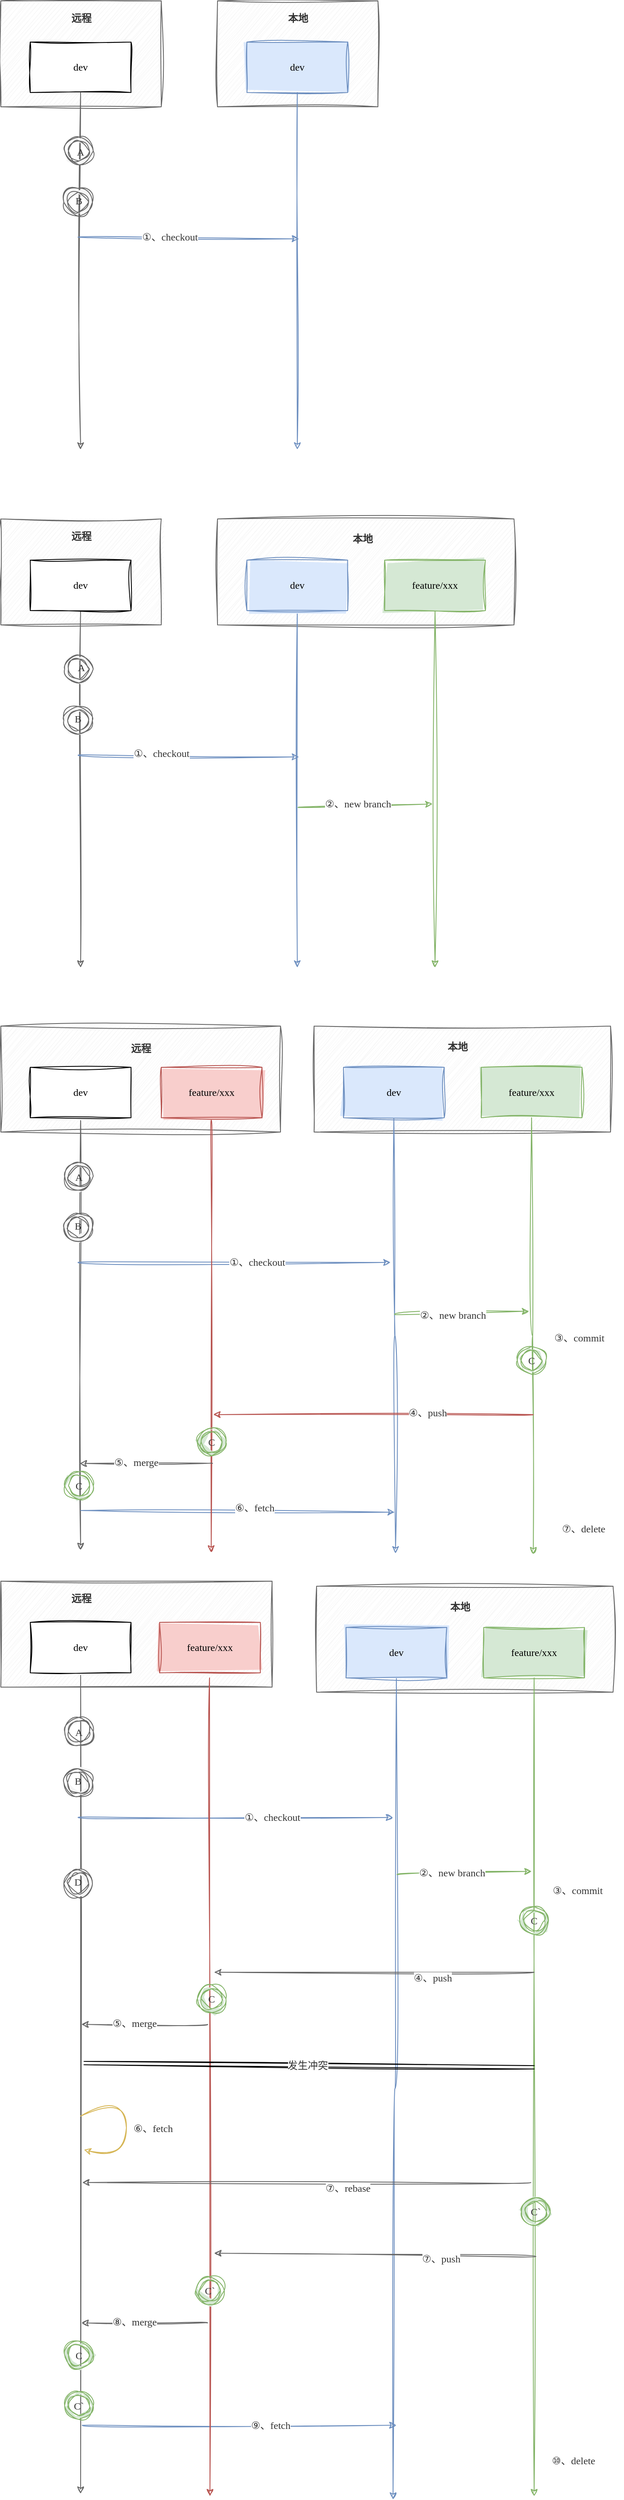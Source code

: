 <mxfile version="21.1.2" type="github">
  <diagram name="第 1 页" id="tsptPx9ejESeR7F-Kwjc">
    <mxGraphModel dx="1450" dy="1044" grid="0" gridSize="10" guides="1" tooltips="1" connect="1" arrows="1" fold="1" page="0" pageScale="1" pageWidth="827" pageHeight="1169" math="0" shadow="0">
      <root>
        <mxCell id="0" />
        <mxCell id="1" parent="0" />
        <mxCell id="gWYDlwU5R1YkIqhW_JvM-5" value="" style="rounded=0;whiteSpace=wrap;html=1;sketch=1;jiggle=2;curveFitting=1;strokeColor=#666666;fontFamily=Comic Sans MS;fontSize=12;fontColor=#333333;fillColor=#f5f5f5;" vertex="1" parent="1">
          <mxGeometry x="-260" y="-51" width="191" height="126" as="geometry" />
        </mxCell>
        <mxCell id="gWYDlwU5R1YkIqhW_JvM-4" style="edgeStyle=orthogonalEdgeStyle;orthogonalLoop=1;jettySize=auto;html=1;exitX=0.5;exitY=1;exitDx=0;exitDy=0;fontFamily=Comic Sans MS;fontSize=12;fontColor=#333333;sketch=1;curveFitting=1;jiggle=2;curved=1;fillColor=#f5f5f5;strokeColor=#666666;" edge="1" parent="1" source="gWYDlwU5R1YkIqhW_JvM-1">
          <mxGeometry relative="1" as="geometry">
            <mxPoint x="-165" y="482.5" as="targetPoint" />
          </mxGeometry>
        </mxCell>
        <mxCell id="gWYDlwU5R1YkIqhW_JvM-1" value="dev" style="rounded=0;whiteSpace=wrap;html=1;sketch=1;curveFitting=1;jiggle=2;fontFamily=Comic Sans MS;fillStyle=solid;" vertex="1" parent="1">
          <mxGeometry x="-225" y="-2" width="120" height="60" as="geometry" />
        </mxCell>
        <mxCell id="gWYDlwU5R1YkIqhW_JvM-7" value="&lt;b&gt;远程&lt;/b&gt;" style="text;html=1;strokeColor=none;fillColor=none;align=center;verticalAlign=middle;whiteSpace=wrap;rounded=0;fontSize=12;fontFamily=Comic Sans MS;fontColor=#333333;" vertex="1" parent="1">
          <mxGeometry x="-194" y="-45" width="60" height="30" as="geometry" />
        </mxCell>
        <mxCell id="gWYDlwU5R1YkIqhW_JvM-9" value="" style="verticalLabelPosition=bottom;verticalAlign=top;html=1;shape=mxgraph.basic.donut;dx=4.5;rounded=0;sketch=1;jiggle=2;curveFitting=1;strokeColor=#666666;fontFamily=Comic Sans MS;fontSize=12;fontColor=#333333;fillColor=#f5f5f5;fillStyle=solid;" vertex="1" parent="1">
          <mxGeometry x="-184" y="111" width="34" height="33" as="geometry" />
        </mxCell>
        <mxCell id="gWYDlwU5R1YkIqhW_JvM-12" value="" style="verticalLabelPosition=bottom;verticalAlign=top;html=1;shape=mxgraph.basic.donut;dx=4.5;rounded=0;sketch=1;jiggle=2;curveFitting=1;strokeColor=#666666;fontFamily=Comic Sans MS;fontSize=12;fontColor=#333333;fillColor=#f5f5f5;fillStyle=solid;" vertex="1" parent="1">
          <mxGeometry x="-185" y="172" width="34" height="33" as="geometry" />
        </mxCell>
        <mxCell id="gWYDlwU5R1YkIqhW_JvM-14" value="" style="rounded=0;whiteSpace=wrap;html=1;sketch=1;jiggle=2;curveFitting=1;strokeColor=#666666;fontFamily=Comic Sans MS;fontSize=12;fontColor=#333333;fillColor=#f5f5f5;" vertex="1" parent="1">
          <mxGeometry x="-2" y="-51" width="191" height="126" as="geometry" />
        </mxCell>
        <mxCell id="gWYDlwU5R1YkIqhW_JvM-15" style="edgeStyle=orthogonalEdgeStyle;orthogonalLoop=1;jettySize=auto;html=1;exitX=0.5;exitY=1;exitDx=0;exitDy=0;fontFamily=Comic Sans MS;fontSize=12;fontColor=#333333;sketch=1;curveFitting=1;jiggle=2;curved=1;fillColor=#dae8fc;strokeColor=#6c8ebf;" edge="1" parent="1" source="gWYDlwU5R1YkIqhW_JvM-16">
          <mxGeometry relative="1" as="geometry">
            <mxPoint x="93" y="482.5" as="targetPoint" />
          </mxGeometry>
        </mxCell>
        <mxCell id="gWYDlwU5R1YkIqhW_JvM-16" value="dev" style="rounded=0;whiteSpace=wrap;html=1;sketch=1;curveFitting=1;jiggle=2;fontFamily=Comic Sans MS;fillStyle=solid;fillColor=#dae8fc;strokeColor=#6c8ebf;" vertex="1" parent="1">
          <mxGeometry x="33" y="-2" width="120" height="60" as="geometry" />
        </mxCell>
        <mxCell id="gWYDlwU5R1YkIqhW_JvM-17" value="&lt;b&gt;本地&lt;/b&gt;" style="text;html=1;strokeColor=none;fillColor=none;align=center;verticalAlign=middle;whiteSpace=wrap;rounded=0;fontSize=12;fontFamily=Comic Sans MS;fontColor=#333333;" vertex="1" parent="1">
          <mxGeometry x="64" y="-45" width="60" height="30" as="geometry" />
        </mxCell>
        <mxCell id="gWYDlwU5R1YkIqhW_JvM-20" value="" style="endArrow=classic;html=1;rounded=1;labelBackgroundColor=default;sketch=1;jiggle=2;curveFitting=1;strokeColor=#6c8ebf;fontFamily=Comic Sans MS;fontSize=12;fontColor=#333333;shape=connector;curved=1;fillColor=#dae8fc;" edge="1" parent="1">
          <mxGeometry width="50" height="50" relative="1" as="geometry">
            <mxPoint x="-168" y="230" as="sourcePoint" />
            <mxPoint x="95" y="232" as="targetPoint" />
          </mxGeometry>
        </mxCell>
        <mxCell id="gWYDlwU5R1YkIqhW_JvM-95" value="①、checkout" style="edgeLabel;html=1;align=center;verticalAlign=middle;resizable=0;points=[];fontSize=12;fontFamily=Comic Sans MS;fontColor=#333333;" vertex="1" connectable="0" parent="gWYDlwU5R1YkIqhW_JvM-20">
          <mxGeometry x="-0.175" y="1" relative="1" as="geometry">
            <mxPoint as="offset" />
          </mxGeometry>
        </mxCell>
        <mxCell id="gWYDlwU5R1YkIqhW_JvM-21" value="" style="rounded=0;whiteSpace=wrap;html=1;sketch=1;jiggle=2;curveFitting=1;strokeColor=#666666;fontFamily=Comic Sans MS;fontSize=12;fontColor=#333333;fillColor=#f5f5f5;" vertex="1" parent="1">
          <mxGeometry x="-260" y="565" width="191" height="126" as="geometry" />
        </mxCell>
        <mxCell id="gWYDlwU5R1YkIqhW_JvM-22" style="edgeStyle=orthogonalEdgeStyle;orthogonalLoop=1;jettySize=auto;html=1;exitX=0.5;exitY=1;exitDx=0;exitDy=0;fontFamily=Comic Sans MS;fontSize=12;fontColor=#333333;sketch=1;curveFitting=1;jiggle=2;curved=1;fillColor=#f5f5f5;strokeColor=#666666;" edge="1" parent="1" source="gWYDlwU5R1YkIqhW_JvM-23">
          <mxGeometry relative="1" as="geometry">
            <mxPoint x="-165" y="1098.5" as="targetPoint" />
          </mxGeometry>
        </mxCell>
        <mxCell id="gWYDlwU5R1YkIqhW_JvM-23" value="dev" style="rounded=0;whiteSpace=wrap;html=1;sketch=1;curveFitting=1;jiggle=2;fontFamily=Comic Sans MS;fillStyle=solid;" vertex="1" parent="1">
          <mxGeometry x="-225" y="614" width="120" height="60" as="geometry" />
        </mxCell>
        <mxCell id="gWYDlwU5R1YkIqhW_JvM-24" value="&lt;b&gt;远程&lt;/b&gt;" style="text;html=1;strokeColor=none;fillColor=none;align=center;verticalAlign=middle;whiteSpace=wrap;rounded=0;fontSize=12;fontFamily=Comic Sans MS;fontColor=#333333;" vertex="1" parent="1">
          <mxGeometry x="-194" y="571" width="60" height="30" as="geometry" />
        </mxCell>
        <mxCell id="gWYDlwU5R1YkIqhW_JvM-25" value="" style="verticalLabelPosition=bottom;verticalAlign=top;html=1;shape=mxgraph.basic.donut;dx=4.5;rounded=0;sketch=1;jiggle=2;curveFitting=1;strokeColor=#666666;fontFamily=Comic Sans MS;fontSize=12;fontColor=#333333;fillColor=#f5f5f5;fillStyle=solid;" vertex="1" parent="1">
          <mxGeometry x="-184" y="727" width="34" height="33" as="geometry" />
        </mxCell>
        <mxCell id="gWYDlwU5R1YkIqhW_JvM-26" value="" style="verticalLabelPosition=bottom;verticalAlign=top;html=1;shape=mxgraph.basic.donut;dx=4.5;rounded=0;sketch=1;jiggle=2;curveFitting=1;strokeColor=#666666;fontFamily=Comic Sans MS;fontSize=12;fontColor=#333333;fillColor=#f5f5f5;fillStyle=solid;" vertex="1" parent="1">
          <mxGeometry x="-185" y="788" width="34" height="33" as="geometry" />
        </mxCell>
        <mxCell id="gWYDlwU5R1YkIqhW_JvM-27" value="" style="rounded=0;whiteSpace=wrap;html=1;sketch=1;jiggle=2;curveFitting=1;strokeColor=#666666;fontFamily=Comic Sans MS;fontSize=12;fontColor=#333333;fillColor=#f5f5f5;" vertex="1" parent="1">
          <mxGeometry x="-2" y="565" width="353" height="126" as="geometry" />
        </mxCell>
        <mxCell id="gWYDlwU5R1YkIqhW_JvM-28" style="edgeStyle=orthogonalEdgeStyle;orthogonalLoop=1;jettySize=auto;html=1;exitX=0.5;exitY=1;exitDx=0;exitDy=0;fontFamily=Comic Sans MS;fontSize=12;fontColor=#333333;sketch=1;curveFitting=1;jiggle=2;curved=1;fillColor=#dae8fc;strokeColor=#6c8ebf;" edge="1" parent="1" source="gWYDlwU5R1YkIqhW_JvM-29">
          <mxGeometry relative="1" as="geometry">
            <mxPoint x="93" y="1098.5" as="targetPoint" />
          </mxGeometry>
        </mxCell>
        <mxCell id="gWYDlwU5R1YkIqhW_JvM-29" value="dev" style="rounded=0;whiteSpace=wrap;html=1;sketch=1;curveFitting=1;jiggle=2;fontFamily=Comic Sans MS;fillStyle=solid;fillColor=#dae8fc;strokeColor=#6c8ebf;" vertex="1" parent="1">
          <mxGeometry x="33" y="614" width="120" height="60" as="geometry" />
        </mxCell>
        <mxCell id="gWYDlwU5R1YkIqhW_JvM-30" value="&lt;b&gt;本地&lt;/b&gt;" style="text;html=1;strokeColor=none;fillColor=none;align=center;verticalAlign=middle;whiteSpace=wrap;rounded=0;fontSize=12;fontFamily=Comic Sans MS;fontColor=#333333;" vertex="1" parent="1">
          <mxGeometry x="141" y="574" width="60" height="30" as="geometry" />
        </mxCell>
        <mxCell id="gWYDlwU5R1YkIqhW_JvM-31" value="" style="endArrow=classic;html=1;rounded=1;labelBackgroundColor=default;sketch=1;jiggle=2;curveFitting=1;strokeColor=#6c8ebf;fontFamily=Comic Sans MS;fontSize=12;fontColor=#333333;shape=connector;curved=1;fillColor=#dae8fc;" edge="1" parent="1">
          <mxGeometry width="50" height="50" relative="1" as="geometry">
            <mxPoint x="-168" y="846" as="sourcePoint" />
            <mxPoint x="95" y="848" as="targetPoint" />
          </mxGeometry>
        </mxCell>
        <mxCell id="gWYDlwU5R1YkIqhW_JvM-96" value="①、checkout" style="edgeLabel;html=1;align=center;verticalAlign=middle;resizable=0;points=[];fontSize=12;fontFamily=Comic Sans MS;fontColor=#333333;" vertex="1" connectable="0" parent="gWYDlwU5R1YkIqhW_JvM-31">
          <mxGeometry x="-0.251" y="3" relative="1" as="geometry">
            <mxPoint as="offset" />
          </mxGeometry>
        </mxCell>
        <mxCell id="gWYDlwU5R1YkIqhW_JvM-33" style="edgeStyle=orthogonalEdgeStyle;orthogonalLoop=1;jettySize=auto;html=1;exitX=0.5;exitY=1;exitDx=0;exitDy=0;fontFamily=Comic Sans MS;fontSize=12;fontColor=#333333;sketch=1;curveFitting=1;jiggle=2;curved=1;fillColor=#d5e8d4;strokeColor=#82b366;" edge="1" parent="1" source="gWYDlwU5R1YkIqhW_JvM-34">
          <mxGeometry relative="1" as="geometry">
            <mxPoint x="257" y="1098.5" as="targetPoint" />
          </mxGeometry>
        </mxCell>
        <mxCell id="gWYDlwU5R1YkIqhW_JvM-34" value="feature/xxx" style="rounded=0;whiteSpace=wrap;html=1;sketch=1;curveFitting=1;jiggle=2;fontFamily=Comic Sans MS;fillStyle=solid;fillColor=#d5e8d4;strokeColor=#82b366;" vertex="1" parent="1">
          <mxGeometry x="197" y="614" width="120" height="60" as="geometry" />
        </mxCell>
        <mxCell id="gWYDlwU5R1YkIqhW_JvM-35" value="" style="endArrow=classic;html=1;rounded=1;labelBackgroundColor=default;sketch=1;jiggle=2;curveFitting=1;strokeColor=#82b366;fontFamily=Comic Sans MS;fontSize=12;fontColor=#333333;shape=connector;curved=1;fillColor=#d5e8d4;" edge="1" parent="1">
          <mxGeometry width="50" height="50" relative="1" as="geometry">
            <mxPoint x="94" y="908" as="sourcePoint" />
            <mxPoint x="254" y="904" as="targetPoint" />
          </mxGeometry>
        </mxCell>
        <mxCell id="gWYDlwU5R1YkIqhW_JvM-97" value="②、new branch" style="edgeLabel;html=1;align=center;verticalAlign=middle;resizable=0;points=[];fontSize=12;fontFamily=Comic Sans MS;fontColor=#333333;" vertex="1" connectable="0" parent="gWYDlwU5R1YkIqhW_JvM-35">
          <mxGeometry x="-0.118" y="2" relative="1" as="geometry">
            <mxPoint as="offset" />
          </mxGeometry>
        </mxCell>
        <mxCell id="gWYDlwU5R1YkIqhW_JvM-36" value="" style="rounded=0;whiteSpace=wrap;html=1;sketch=1;jiggle=2;curveFitting=1;strokeColor=#666666;fontFamily=Comic Sans MS;fontSize=12;fontColor=#333333;fillColor=#f5f5f5;" vertex="1" parent="1">
          <mxGeometry x="-260" y="1168" width="333" height="126" as="geometry" />
        </mxCell>
        <mxCell id="gWYDlwU5R1YkIqhW_JvM-37" style="edgeStyle=orthogonalEdgeStyle;orthogonalLoop=1;jettySize=auto;html=1;exitX=0.5;exitY=1;exitDx=0;exitDy=0;fontFamily=Comic Sans MS;fontSize=12;fontColor=#333333;sketch=1;curveFitting=1;jiggle=2;curved=1;fillColor=#f5f5f5;strokeColor=#666666;" edge="1" parent="1" source="gWYDlwU5R1YkIqhW_JvM-38">
          <mxGeometry relative="1" as="geometry">
            <mxPoint x="-165" y="1791" as="targetPoint" />
          </mxGeometry>
        </mxCell>
        <mxCell id="gWYDlwU5R1YkIqhW_JvM-38" value="dev" style="rounded=0;whiteSpace=wrap;html=1;sketch=1;curveFitting=1;jiggle=2;fontFamily=Comic Sans MS;fillStyle=solid;" vertex="1" parent="1">
          <mxGeometry x="-225" y="1217" width="120" height="60" as="geometry" />
        </mxCell>
        <mxCell id="gWYDlwU5R1YkIqhW_JvM-39" value="&lt;b&gt;远程&lt;/b&gt;" style="text;html=1;strokeColor=none;fillColor=none;align=center;verticalAlign=middle;whiteSpace=wrap;rounded=0;fontSize=12;fontFamily=Comic Sans MS;fontColor=#333333;" vertex="1" parent="1">
          <mxGeometry x="-123.5" y="1180" width="60" height="30" as="geometry" />
        </mxCell>
        <mxCell id="gWYDlwU5R1YkIqhW_JvM-40" value="" style="verticalLabelPosition=bottom;verticalAlign=top;html=1;shape=mxgraph.basic.donut;dx=4.5;rounded=0;sketch=1;jiggle=2;curveFitting=1;strokeColor=#666666;fontFamily=Comic Sans MS;fontSize=12;fontColor=#333333;fillColor=#f5f5f5;fillStyle=solid;" vertex="1" parent="1">
          <mxGeometry x="-184" y="1330" width="34" height="33" as="geometry" />
        </mxCell>
        <mxCell id="gWYDlwU5R1YkIqhW_JvM-41" value="" style="verticalLabelPosition=bottom;verticalAlign=top;html=1;shape=mxgraph.basic.donut;dx=4.5;rounded=0;sketch=1;jiggle=2;curveFitting=1;strokeColor=#666666;fontFamily=Comic Sans MS;fontSize=12;fontColor=#333333;fillColor=#f5f5f5;fillStyle=solid;" vertex="1" parent="1">
          <mxGeometry x="-185" y="1391" width="34" height="33" as="geometry" />
        </mxCell>
        <mxCell id="gWYDlwU5R1YkIqhW_JvM-42" value="" style="rounded=0;whiteSpace=wrap;html=1;sketch=1;jiggle=2;curveFitting=1;strokeColor=#666666;fontFamily=Comic Sans MS;fontSize=12;fontColor=#333333;fillColor=#f5f5f5;" vertex="1" parent="1">
          <mxGeometry x="112.97" y="1168" width="353" height="126" as="geometry" />
        </mxCell>
        <mxCell id="gWYDlwU5R1YkIqhW_JvM-43" style="edgeStyle=orthogonalEdgeStyle;orthogonalLoop=1;jettySize=auto;html=1;exitX=0.5;exitY=1;exitDx=0;exitDy=0;fontFamily=Comic Sans MS;fontSize=12;fontColor=#333333;sketch=1;curveFitting=1;jiggle=2;curved=1;fillColor=#dae8fc;strokeColor=#6c8ebf;" edge="1" parent="1" source="gWYDlwU5R1YkIqhW_JvM-44">
          <mxGeometry relative="1" as="geometry">
            <mxPoint x="209.97" y="1795" as="targetPoint" />
          </mxGeometry>
        </mxCell>
        <mxCell id="gWYDlwU5R1YkIqhW_JvM-44" value="dev" style="rounded=0;whiteSpace=wrap;html=1;sketch=1;curveFitting=1;jiggle=2;fontFamily=Comic Sans MS;fillStyle=solid;fillColor=#dae8fc;strokeColor=#6c8ebf;" vertex="1" parent="1">
          <mxGeometry x="147.97" y="1217" width="120" height="60" as="geometry" />
        </mxCell>
        <mxCell id="gWYDlwU5R1YkIqhW_JvM-45" value="&lt;b&gt;本地&lt;/b&gt;" style="text;html=1;strokeColor=none;fillColor=none;align=center;verticalAlign=middle;whiteSpace=wrap;rounded=0;fontSize=12;fontFamily=Comic Sans MS;fontColor=#333333;" vertex="1" parent="1">
          <mxGeometry x="253.97" y="1178" width="60" height="30" as="geometry" />
        </mxCell>
        <mxCell id="gWYDlwU5R1YkIqhW_JvM-46" value="" style="endArrow=classic;html=1;rounded=1;labelBackgroundColor=default;sketch=1;jiggle=2;curveFitting=1;strokeColor=#6c8ebf;fontFamily=Comic Sans MS;fontSize=12;fontColor=#333333;shape=connector;curved=1;fillColor=#dae8fc;" edge="1" parent="1">
          <mxGeometry width="50" height="50" relative="1" as="geometry">
            <mxPoint x="-168" y="1449" as="sourcePoint" />
            <mxPoint x="204" y="1449" as="targetPoint" />
          </mxGeometry>
        </mxCell>
        <mxCell id="gWYDlwU5R1YkIqhW_JvM-98" value="①、checkout" style="edgeLabel;html=1;align=center;verticalAlign=middle;resizable=0;points=[];fontSize=12;fontFamily=Comic Sans MS;fontColor=#333333;" vertex="1" connectable="0" parent="gWYDlwU5R1YkIqhW_JvM-46">
          <mxGeometry x="-0.106" relative="1" as="geometry">
            <mxPoint x="46" as="offset" />
          </mxGeometry>
        </mxCell>
        <mxCell id="gWYDlwU5R1YkIqhW_JvM-47" style="edgeStyle=orthogonalEdgeStyle;orthogonalLoop=1;jettySize=auto;html=1;exitX=0.5;exitY=1;exitDx=0;exitDy=0;fontFamily=Comic Sans MS;fontSize=12;fontColor=#333333;sketch=1;curveFitting=1;jiggle=2;curved=1;fillColor=#d5e8d4;strokeColor=#82b366;" edge="1" parent="1" source="gWYDlwU5R1YkIqhW_JvM-48">
          <mxGeometry relative="1" as="geometry">
            <mxPoint x="373.97" y="1796" as="targetPoint" />
          </mxGeometry>
        </mxCell>
        <mxCell id="gWYDlwU5R1YkIqhW_JvM-48" value="feature/xxx" style="rounded=0;whiteSpace=wrap;html=1;sketch=1;curveFitting=1;jiggle=2;fontFamily=Comic Sans MS;fillStyle=solid;fillColor=#d5e8d4;strokeColor=#82b366;" vertex="1" parent="1">
          <mxGeometry x="311.97" y="1217" width="120" height="60" as="geometry" />
        </mxCell>
        <mxCell id="gWYDlwU5R1YkIqhW_JvM-49" value="" style="endArrow=classic;html=1;rounded=1;labelBackgroundColor=default;sketch=1;jiggle=2;curveFitting=1;strokeColor=#82b366;fontFamily=Comic Sans MS;fontSize=12;fontColor=#333333;shape=connector;curved=1;fillColor=#d5e8d4;" edge="1" parent="1">
          <mxGeometry width="50" height="50" relative="1" as="geometry">
            <mxPoint x="208.97" y="1511" as="sourcePoint" />
            <mxPoint x="368.97" y="1507" as="targetPoint" />
          </mxGeometry>
        </mxCell>
        <mxCell id="gWYDlwU5R1YkIqhW_JvM-99" value="②、new branch" style="edgeLabel;html=1;align=center;verticalAlign=middle;resizable=0;points=[];fontSize=12;fontFamily=Comic Sans MS;fontColor=#333333;" vertex="1" connectable="0" parent="gWYDlwU5R1YkIqhW_JvM-49">
          <mxGeometry x="-0.144" y="-2" relative="1" as="geometry">
            <mxPoint as="offset" />
          </mxGeometry>
        </mxCell>
        <mxCell id="gWYDlwU5R1YkIqhW_JvM-50" value="" style="verticalLabelPosition=bottom;verticalAlign=top;html=1;shape=mxgraph.basic.donut;dx=4.5;rounded=0;sketch=1;jiggle=2;curveFitting=1;strokeColor=#82b366;fontFamily=Comic Sans MS;fontSize=12;fillColor=#d5e8d4;fillStyle=solid;" vertex="1" parent="1">
          <mxGeometry x="354.97" y="1549" width="34" height="33" as="geometry" />
        </mxCell>
        <mxCell id="gWYDlwU5R1YkIqhW_JvM-51" value="" style="endArrow=classic;html=1;rounded=1;labelBackgroundColor=default;sketch=1;jiggle=2;curveFitting=1;strokeColor=#b85450;fontFamily=Comic Sans MS;fontSize=12;fontColor=#333333;shape=connector;curved=1;fillColor=#f8cecc;" edge="1" parent="1">
          <mxGeometry width="50" height="50" relative="1" as="geometry">
            <mxPoint x="374" y="1630" as="sourcePoint" />
            <mxPoint x="-7" y="1630" as="targetPoint" />
          </mxGeometry>
        </mxCell>
        <mxCell id="gWYDlwU5R1YkIqhW_JvM-100" value="④、push" style="edgeLabel;html=1;align=center;verticalAlign=middle;resizable=0;points=[];fontSize=12;fontFamily=Comic Sans MS;fontColor=#333333;" vertex="1" connectable="0" parent="gWYDlwU5R1YkIqhW_JvM-51">
          <mxGeometry x="0.268" y="-2" relative="1" as="geometry">
            <mxPoint x="115" as="offset" />
          </mxGeometry>
        </mxCell>
        <mxCell id="gWYDlwU5R1YkIqhW_JvM-56" value="A" style="text;html=1;strokeColor=none;fillColor=none;align=center;verticalAlign=middle;whiteSpace=wrap;rounded=0;fontSize=12;fontFamily=Comic Sans MS;fontColor=#333333;" vertex="1" parent="1">
          <mxGeometry x="-195" y="114" width="60" height="30" as="geometry" />
        </mxCell>
        <mxCell id="gWYDlwU5R1YkIqhW_JvM-57" value="B" style="text;html=1;strokeColor=none;fillColor=none;align=center;verticalAlign=middle;whiteSpace=wrap;rounded=0;fontSize=12;fontFamily=Comic Sans MS;fontColor=#333333;" vertex="1" parent="1">
          <mxGeometry x="-197" y="172" width="60" height="30" as="geometry" />
        </mxCell>
        <mxCell id="gWYDlwU5R1YkIqhW_JvM-58" value="A" style="text;html=1;strokeColor=none;fillColor=none;align=center;verticalAlign=middle;whiteSpace=wrap;rounded=0;fontSize=12;fontFamily=Comic Sans MS;fontColor=#333333;" vertex="1" parent="1">
          <mxGeometry x="-194" y="727" width="60" height="30" as="geometry" />
        </mxCell>
        <mxCell id="gWYDlwU5R1YkIqhW_JvM-59" value="B" style="text;html=1;strokeColor=none;fillColor=none;align=center;verticalAlign=middle;whiteSpace=wrap;rounded=0;fontSize=12;fontFamily=Comic Sans MS;fontColor=#333333;" vertex="1" parent="1">
          <mxGeometry x="-198" y="788" width="60" height="30" as="geometry" />
        </mxCell>
        <mxCell id="gWYDlwU5R1YkIqhW_JvM-60" value="A" style="text;html=1;strokeColor=none;fillColor=none;align=center;verticalAlign=middle;whiteSpace=wrap;rounded=0;fontSize=12;fontFamily=Comic Sans MS;fontColor=#333333;" vertex="1" parent="1">
          <mxGeometry x="-197" y="1333" width="60" height="30" as="geometry" />
        </mxCell>
        <mxCell id="gWYDlwU5R1YkIqhW_JvM-61" value="B" style="text;html=1;strokeColor=none;fillColor=none;align=center;verticalAlign=middle;whiteSpace=wrap;rounded=0;fontSize=12;fontFamily=Comic Sans MS;fontColor=#333333;" vertex="1" parent="1">
          <mxGeometry x="-198" y="1391" width="60" height="30" as="geometry" />
        </mxCell>
        <mxCell id="gWYDlwU5R1YkIqhW_JvM-62" value="C" style="text;html=1;strokeColor=none;fillColor=none;align=center;verticalAlign=middle;whiteSpace=wrap;rounded=0;fontSize=12;fontFamily=Comic Sans MS;fontColor=#333333;" vertex="1" parent="1">
          <mxGeometry x="341.97" y="1551" width="60" height="30" as="geometry" />
        </mxCell>
        <mxCell id="gWYDlwU5R1YkIqhW_JvM-63" value="" style="verticalLabelPosition=bottom;verticalAlign=top;html=1;shape=mxgraph.basic.donut;dx=4.5;rounded=0;sketch=1;jiggle=2;curveFitting=1;strokeColor=#82b366;fontFamily=Comic Sans MS;fontSize=12;fillColor=#d5e8d4;fillStyle=solid;" vertex="1" parent="1">
          <mxGeometry x="-184" y="1698" width="34" height="33" as="geometry" />
        </mxCell>
        <mxCell id="gWYDlwU5R1YkIqhW_JvM-64" value="C" style="text;html=1;strokeColor=none;fillColor=none;align=center;verticalAlign=middle;whiteSpace=wrap;rounded=0;fontSize=12;fontFamily=Comic Sans MS;fontColor=#333333;" vertex="1" parent="1">
          <mxGeometry x="-197" y="1700" width="60" height="30" as="geometry" />
        </mxCell>
        <mxCell id="gWYDlwU5R1YkIqhW_JvM-65" value="" style="endArrow=classic;html=1;rounded=1;labelBackgroundColor=default;sketch=1;jiggle=2;curveFitting=1;strokeColor=#6c8ebf;fontFamily=Comic Sans MS;fontSize=12;fontColor=#333333;shape=connector;curved=1;fillColor=#dae8fc;" edge="1" parent="1">
          <mxGeometry width="50" height="50" relative="1" as="geometry">
            <mxPoint x="-165" y="1744" as="sourcePoint" />
            <mxPoint x="209" y="1746" as="targetPoint" />
          </mxGeometry>
        </mxCell>
        <mxCell id="gWYDlwU5R1YkIqhW_JvM-101" value="⑥、fetch" style="edgeLabel;html=1;align=center;verticalAlign=middle;resizable=0;points=[];fontSize=12;fontFamily=Comic Sans MS;fontColor=#333333;" vertex="1" connectable="0" parent="gWYDlwU5R1YkIqhW_JvM-65">
          <mxGeometry x="-0.213" y="1" relative="1" as="geometry">
            <mxPoint x="60" y="-3" as="offset" />
          </mxGeometry>
        </mxCell>
        <mxCell id="gWYDlwU5R1YkIqhW_JvM-66" value="" style="rounded=0;whiteSpace=wrap;html=1;sketch=1;jiggle=2;curveFitting=1;strokeColor=#666666;fontFamily=Comic Sans MS;fontSize=12;fontColor=#333333;fillColor=#f5f5f5;" vertex="1" parent="1">
          <mxGeometry x="-260" y="1828" width="323" height="126" as="geometry" />
        </mxCell>
        <mxCell id="gWYDlwU5R1YkIqhW_JvM-67" style="edgeStyle=orthogonalEdgeStyle;orthogonalLoop=1;jettySize=auto;html=1;exitX=0.5;exitY=1;exitDx=0;exitDy=0;fontFamily=Comic Sans MS;fontSize=12;fontColor=#333333;sketch=1;curveFitting=1;jiggle=2;curved=1;fillColor=#f5f5f5;strokeColor=#666666;" edge="1" parent="1" source="gWYDlwU5R1YkIqhW_JvM-68">
          <mxGeometry relative="1" as="geometry">
            <mxPoint x="-165" y="2913" as="targetPoint" />
          </mxGeometry>
        </mxCell>
        <mxCell id="gWYDlwU5R1YkIqhW_JvM-68" value="dev" style="rounded=0;whiteSpace=wrap;html=1;sketch=1;curveFitting=1;jiggle=2;fontFamily=Comic Sans MS;fillStyle=solid;" vertex="1" parent="1">
          <mxGeometry x="-225" y="1877" width="120" height="60" as="geometry" />
        </mxCell>
        <mxCell id="gWYDlwU5R1YkIqhW_JvM-69" value="&lt;b&gt;远程&lt;/b&gt;" style="text;html=1;strokeColor=none;fillColor=none;align=center;verticalAlign=middle;whiteSpace=wrap;rounded=0;fontSize=12;fontFamily=Comic Sans MS;fontColor=#333333;" vertex="1" parent="1">
          <mxGeometry x="-194" y="1834" width="60" height="30" as="geometry" />
        </mxCell>
        <mxCell id="gWYDlwU5R1YkIqhW_JvM-70" value="" style="verticalLabelPosition=bottom;verticalAlign=top;html=1;shape=mxgraph.basic.donut;dx=4.5;rounded=0;sketch=1;jiggle=2;curveFitting=1;strokeColor=#666666;fontFamily=Comic Sans MS;fontSize=12;fontColor=#333333;fillColor=#f5f5f5;fillStyle=solid;" vertex="1" parent="1">
          <mxGeometry x="-184" y="1990" width="34" height="33" as="geometry" />
        </mxCell>
        <mxCell id="gWYDlwU5R1YkIqhW_JvM-71" value="" style="verticalLabelPosition=bottom;verticalAlign=top;html=1;shape=mxgraph.basic.donut;dx=4.5;rounded=0;sketch=1;jiggle=2;curveFitting=1;strokeColor=#666666;fontFamily=Comic Sans MS;fontSize=12;fontColor=#333333;fillColor=#f5f5f5;fillStyle=solid;" vertex="1" parent="1">
          <mxGeometry x="-185" y="2051" width="34" height="33" as="geometry" />
        </mxCell>
        <mxCell id="gWYDlwU5R1YkIqhW_JvM-72" value="" style="rounded=0;whiteSpace=wrap;html=1;sketch=1;jiggle=2;curveFitting=1;strokeColor=#666666;fontFamily=Comic Sans MS;fontSize=12;fontColor=#333333;fillColor=#f5f5f5;" vertex="1" parent="1">
          <mxGeometry x="115.97" y="1834" width="353" height="126" as="geometry" />
        </mxCell>
        <mxCell id="gWYDlwU5R1YkIqhW_JvM-73" style="edgeStyle=orthogonalEdgeStyle;orthogonalLoop=1;jettySize=auto;html=1;exitX=0.5;exitY=1;exitDx=0;exitDy=0;fontFamily=Comic Sans MS;fontSize=12;fontColor=#333333;sketch=1;curveFitting=1;jiggle=2;curved=1;fillColor=#dae8fc;strokeColor=#6c8ebf;" edge="1" parent="1" source="gWYDlwU5R1YkIqhW_JvM-74">
          <mxGeometry relative="1" as="geometry">
            <mxPoint x="207" y="2920" as="targetPoint" />
          </mxGeometry>
        </mxCell>
        <mxCell id="gWYDlwU5R1YkIqhW_JvM-74" value="dev" style="rounded=0;whiteSpace=wrap;html=1;sketch=1;curveFitting=1;jiggle=2;fontFamily=Comic Sans MS;fillStyle=solid;fillColor=#dae8fc;strokeColor=#6c8ebf;" vertex="1" parent="1">
          <mxGeometry x="150.97" y="1883" width="120" height="60" as="geometry" />
        </mxCell>
        <mxCell id="gWYDlwU5R1YkIqhW_JvM-75" value="&lt;b&gt;本地&lt;/b&gt;" style="text;html=1;strokeColor=none;fillColor=none;align=center;verticalAlign=middle;whiteSpace=wrap;rounded=0;fontSize=12;fontFamily=Comic Sans MS;fontColor=#333333;" vertex="1" parent="1">
          <mxGeometry x="256.97" y="1844" width="60" height="30" as="geometry" />
        </mxCell>
        <mxCell id="gWYDlwU5R1YkIqhW_JvM-76" value="" style="endArrow=classic;html=1;rounded=1;labelBackgroundColor=default;sketch=1;jiggle=2;curveFitting=1;strokeColor=#6c8ebf;fontFamily=Comic Sans MS;fontSize=12;fontColor=#333333;shape=connector;curved=1;fillColor=#dae8fc;" edge="1" parent="1">
          <mxGeometry width="50" height="50" relative="1" as="geometry">
            <mxPoint x="-168" y="2109" as="sourcePoint" />
            <mxPoint x="207" y="2109" as="targetPoint" />
          </mxGeometry>
        </mxCell>
        <mxCell id="gWYDlwU5R1YkIqhW_JvM-102" value="①、checkout" style="edgeLabel;html=1;align=center;verticalAlign=middle;resizable=0;points=[];fontSize=12;fontFamily=Comic Sans MS;fontColor=#333333;" vertex="1" connectable="0" parent="gWYDlwU5R1YkIqhW_JvM-76">
          <mxGeometry x="-0.084" y="1" relative="1" as="geometry">
            <mxPoint x="59" y="1" as="offset" />
          </mxGeometry>
        </mxCell>
        <mxCell id="gWYDlwU5R1YkIqhW_JvM-77" style="edgeStyle=orthogonalEdgeStyle;orthogonalLoop=1;jettySize=auto;html=1;exitX=0.5;exitY=1;exitDx=0;exitDy=0;fontFamily=Comic Sans MS;fontSize=12;fontColor=#333333;sketch=1;curveFitting=1;jiggle=2;curved=1;fillColor=#d5e8d4;strokeColor=#82b366;" edge="1" parent="1" source="gWYDlwU5R1YkIqhW_JvM-78">
          <mxGeometry relative="1" as="geometry">
            <mxPoint x="375" y="2916" as="targetPoint" />
          </mxGeometry>
        </mxCell>
        <mxCell id="gWYDlwU5R1YkIqhW_JvM-78" value="feature/xxx" style="rounded=0;whiteSpace=wrap;html=1;sketch=1;curveFitting=1;jiggle=2;fontFamily=Comic Sans MS;fillStyle=solid;fillColor=#d5e8d4;strokeColor=#82b366;" vertex="1" parent="1">
          <mxGeometry x="314.97" y="1883" width="120" height="60" as="geometry" />
        </mxCell>
        <mxCell id="gWYDlwU5R1YkIqhW_JvM-79" value="" style="endArrow=classic;html=1;rounded=1;labelBackgroundColor=default;sketch=1;jiggle=2;curveFitting=1;strokeColor=#82b366;fontFamily=Comic Sans MS;fontSize=12;fontColor=#333333;shape=connector;curved=1;fillColor=#d5e8d4;" edge="1" parent="1">
          <mxGeometry width="50" height="50" relative="1" as="geometry">
            <mxPoint x="211.97" y="2177" as="sourcePoint" />
            <mxPoint x="371.97" y="2173" as="targetPoint" />
          </mxGeometry>
        </mxCell>
        <mxCell id="gWYDlwU5R1YkIqhW_JvM-103" value="②、new branch" style="edgeLabel;html=1;align=center;verticalAlign=middle;resizable=0;points=[];fontSize=12;fontFamily=Comic Sans MS;fontColor=#333333;" vertex="1" connectable="0" parent="gWYDlwU5R1YkIqhW_JvM-79">
          <mxGeometry x="-0.193" y="1" relative="1" as="geometry">
            <mxPoint as="offset" />
          </mxGeometry>
        </mxCell>
        <mxCell id="gWYDlwU5R1YkIqhW_JvM-80" value="" style="verticalLabelPosition=bottom;verticalAlign=top;html=1;shape=mxgraph.basic.donut;dx=4.5;rounded=0;sketch=1;jiggle=2;curveFitting=1;strokeColor=#82b366;fontFamily=Comic Sans MS;fontSize=12;fillColor=#d5e8d4;fillStyle=solid;" vertex="1" parent="1">
          <mxGeometry x="357.97" y="2215" width="34" height="33" as="geometry" />
        </mxCell>
        <mxCell id="gWYDlwU5R1YkIqhW_JvM-81" value="" style="endArrow=classic;html=1;rounded=1;labelBackgroundColor=default;sketch=1;jiggle=2;curveFitting=1;strokeColor=#666666;fontFamily=Comic Sans MS;fontSize=12;fontColor=#333333;shape=connector;curved=1;fillColor=#f5f5f5;" edge="1" parent="1">
          <mxGeometry width="50" height="50" relative="1" as="geometry">
            <mxPoint x="375" y="2293" as="sourcePoint" />
            <mxPoint x="-6" y="2293" as="targetPoint" />
          </mxGeometry>
        </mxCell>
        <mxCell id="gWYDlwU5R1YkIqhW_JvM-104" value="④、push" style="edgeLabel;html=1;align=center;verticalAlign=middle;resizable=0;points=[];fontSize=12;fontFamily=Comic Sans MS;fontColor=#333333;" vertex="1" connectable="0" parent="gWYDlwU5R1YkIqhW_JvM-81">
          <mxGeometry x="0.258" y="1" relative="1" as="geometry">
            <mxPoint x="118" y="6" as="offset" />
          </mxGeometry>
        </mxCell>
        <mxCell id="gWYDlwU5R1YkIqhW_JvM-82" value="A" style="text;html=1;strokeColor=none;fillColor=none;align=center;verticalAlign=middle;whiteSpace=wrap;rounded=0;fontSize=12;fontFamily=Comic Sans MS;fontColor=#333333;" vertex="1" parent="1">
          <mxGeometry x="-197" y="1993" width="60" height="30" as="geometry" />
        </mxCell>
        <mxCell id="gWYDlwU5R1YkIqhW_JvM-83" value="B" style="text;html=1;strokeColor=none;fillColor=none;align=center;verticalAlign=middle;whiteSpace=wrap;rounded=0;fontSize=12;fontFamily=Comic Sans MS;fontColor=#333333;" vertex="1" parent="1">
          <mxGeometry x="-198" y="2051" width="60" height="30" as="geometry" />
        </mxCell>
        <mxCell id="gWYDlwU5R1YkIqhW_JvM-84" value="C" style="text;html=1;strokeColor=none;fillColor=none;align=center;verticalAlign=middle;whiteSpace=wrap;rounded=0;fontSize=12;fontFamily=Comic Sans MS;fontColor=#333333;" vertex="1" parent="1">
          <mxGeometry x="344.97" y="2217" width="60" height="30" as="geometry" />
        </mxCell>
        <mxCell id="gWYDlwU5R1YkIqhW_JvM-85" value="" style="verticalLabelPosition=bottom;verticalAlign=top;html=1;shape=mxgraph.basic.donut;dx=4.5;rounded=0;sketch=1;jiggle=2;curveFitting=1;strokeColor=#82b366;fontFamily=Comic Sans MS;fontSize=12;fillColor=#d5e8d4;fillStyle=solid;" vertex="1" parent="1">
          <mxGeometry x="-184" y="2731.63" width="34" height="33" as="geometry" />
        </mxCell>
        <mxCell id="gWYDlwU5R1YkIqhW_JvM-86" value="C" style="text;html=1;strokeColor=none;fillColor=none;align=center;verticalAlign=middle;whiteSpace=wrap;rounded=0;fontSize=12;fontFamily=Comic Sans MS;fontColor=#333333;" vertex="1" parent="1">
          <mxGeometry x="-197" y="2733.63" width="60" height="30" as="geometry" />
        </mxCell>
        <mxCell id="gWYDlwU5R1YkIqhW_JvM-87" value="" style="endArrow=classic;html=1;rounded=1;labelBackgroundColor=default;sketch=1;jiggle=2;curveFitting=1;strokeColor=#6c8ebf;fontFamily=Comic Sans MS;fontSize=12;fontColor=#333333;shape=connector;curved=1;fillColor=#dae8fc;" edge="1" parent="1">
          <mxGeometry width="50" height="50" relative="1" as="geometry">
            <mxPoint x="-163" y="2831.63" as="sourcePoint" />
            <mxPoint x="211" y="2831.63" as="targetPoint" />
          </mxGeometry>
        </mxCell>
        <mxCell id="gWYDlwU5R1YkIqhW_JvM-106" value="⑨、fetch" style="edgeLabel;html=1;align=center;verticalAlign=middle;resizable=0;points=[];fontSize=12;fontFamily=Comic Sans MS;fontColor=#333333;" vertex="1" connectable="0" parent="gWYDlwU5R1YkIqhW_JvM-87">
          <mxGeometry x="-0.221" y="1" relative="1" as="geometry">
            <mxPoint x="78" y="1" as="offset" />
          </mxGeometry>
        </mxCell>
        <mxCell id="gWYDlwU5R1YkIqhW_JvM-88" value="" style="endArrow=classic;html=1;rounded=1;labelBackgroundColor=default;sketch=1;jiggle=2;curveFitting=1;strokeColor=#666666;fontFamily=Comic Sans MS;fontSize=12;fontColor=#333333;shape=connector;curved=1;fillColor=#f5f5f5;" edge="1" parent="1">
          <mxGeometry width="50" height="50" relative="1" as="geometry">
            <mxPoint x="377" y="2631" as="sourcePoint" />
            <mxPoint x="-6" y="2627" as="targetPoint" />
          </mxGeometry>
        </mxCell>
        <mxCell id="gWYDlwU5R1YkIqhW_JvM-105" value="⑦、push" style="edgeLabel;html=1;align=center;verticalAlign=middle;resizable=0;points=[];fontSize=12;fontFamily=Comic Sans MS;fontColor=#333333;" vertex="1" connectable="0" parent="gWYDlwU5R1YkIqhW_JvM-88">
          <mxGeometry x="0.205" y="-1" relative="1" as="geometry">
            <mxPoint x="118" y="6" as="offset" />
          </mxGeometry>
        </mxCell>
        <mxCell id="gWYDlwU5R1YkIqhW_JvM-90" value="" style="verticalLabelPosition=bottom;verticalAlign=top;html=1;shape=mxgraph.basic.donut;dx=4.5;rounded=0;sketch=1;jiggle=2;curveFitting=1;strokeColor=#82b366;fontFamily=Comic Sans MS;fontSize=12;fillColor=#d5e8d4;fillStyle=solid;" vertex="1" parent="1">
          <mxGeometry x="360" y="2561" width="34" height="33" as="geometry" />
        </mxCell>
        <mxCell id="gWYDlwU5R1YkIqhW_JvM-91" value="C`" style="text;html=1;strokeColor=none;fillColor=none;align=center;verticalAlign=middle;whiteSpace=wrap;rounded=0;fontSize=12;fontFamily=Comic Sans MS;fontColor=#333333;" vertex="1" parent="1">
          <mxGeometry x="347" y="2563" width="60" height="30" as="geometry" />
        </mxCell>
        <mxCell id="gWYDlwU5R1YkIqhW_JvM-93" value="" style="verticalLabelPosition=bottom;verticalAlign=top;html=1;shape=mxgraph.basic.donut;dx=4.5;rounded=0;sketch=1;jiggle=2;curveFitting=1;strokeColor=#82b366;fontFamily=Comic Sans MS;fontSize=12;fillColor=#d5e8d4;fillStyle=solid;" vertex="1" parent="1">
          <mxGeometry x="-184" y="2791.63" width="34" height="33" as="geometry" />
        </mxCell>
        <mxCell id="gWYDlwU5R1YkIqhW_JvM-94" value="C`" style="text;html=1;strokeColor=none;fillColor=none;align=center;verticalAlign=middle;whiteSpace=wrap;rounded=0;fontSize=12;fontFamily=Comic Sans MS;fontColor=#333333;" vertex="1" parent="1">
          <mxGeometry x="-197" y="2793.63" width="60" height="30" as="geometry" />
        </mxCell>
        <mxCell id="gWYDlwU5R1YkIqhW_JvM-107" value="③、commit" style="text;html=1;strokeColor=none;fillColor=none;align=center;verticalAlign=middle;whiteSpace=wrap;rounded=0;fontSize=12;fontFamily=Comic Sans MS;fontColor=#333333;" vertex="1" parent="1">
          <mxGeometry x="381.97" y="1524" width="94" height="30" as="geometry" />
        </mxCell>
        <mxCell id="gWYDlwU5R1YkIqhW_JvM-108" value="③、commit" style="text;html=1;strokeColor=none;fillColor=none;align=center;verticalAlign=middle;whiteSpace=wrap;rounded=0;fontSize=12;fontFamily=Comic Sans MS;fontColor=#333333;" vertex="1" parent="1">
          <mxGeometry x="379.97" y="2181" width="94" height="30" as="geometry" />
        </mxCell>
        <mxCell id="gWYDlwU5R1YkIqhW_JvM-110" value="⑩、delete" style="text;html=1;strokeColor=none;fillColor=none;align=center;verticalAlign=middle;whiteSpace=wrap;rounded=0;fontSize=12;fontFamily=Comic Sans MS;fontColor=#333333;" vertex="1" parent="1">
          <mxGeometry x="374.97" y="2859" width="94" height="30" as="geometry" />
        </mxCell>
        <mxCell id="gWYDlwU5R1YkIqhW_JvM-111" value="⑦、delete" style="text;html=1;strokeColor=none;fillColor=none;align=center;verticalAlign=middle;whiteSpace=wrap;rounded=0;fontSize=12;fontFamily=Comic Sans MS;fontColor=#333333;" vertex="1" parent="1">
          <mxGeometry x="386.97" y="1751" width="94" height="30" as="geometry" />
        </mxCell>
        <mxCell id="gWYDlwU5R1YkIqhW_JvM-112" value="feature/xxx" style="rounded=0;whiteSpace=wrap;html=1;sketch=1;curveFitting=1;jiggle=2;fontFamily=Comic Sans MS;fillStyle=solid;fillColor=#f8cecc;strokeColor=#b85450;" vertex="1" parent="1">
          <mxGeometry x="-69" y="1217" width="120" height="60" as="geometry" />
        </mxCell>
        <mxCell id="gWYDlwU5R1YkIqhW_JvM-113" style="edgeStyle=orthogonalEdgeStyle;orthogonalLoop=1;jettySize=auto;html=1;exitX=0.5;exitY=1;exitDx=0;exitDy=0;fontFamily=Comic Sans MS;fontSize=12;fontColor=#333333;sketch=1;curveFitting=1;jiggle=2;curved=1;fillColor=#f8cecc;strokeColor=#b85450;" edge="1" parent="1">
          <mxGeometry relative="1" as="geometry">
            <mxPoint x="-9.5" y="1794" as="targetPoint" />
            <mxPoint x="-9.5" y="1280" as="sourcePoint" />
          </mxGeometry>
        </mxCell>
        <mxCell id="gWYDlwU5R1YkIqhW_JvM-114" value="" style="verticalLabelPosition=bottom;verticalAlign=top;html=1;shape=mxgraph.basic.donut;dx=4.5;rounded=0;sketch=1;jiggle=2;curveFitting=1;strokeColor=#82b366;fontFamily=Comic Sans MS;fontSize=12;fillColor=#d5e8d4;fillStyle=solid;" vertex="1" parent="1">
          <mxGeometry x="-26" y="1646" width="34" height="33" as="geometry" />
        </mxCell>
        <mxCell id="gWYDlwU5R1YkIqhW_JvM-115" value="C" style="text;html=1;strokeColor=none;fillColor=none;align=center;verticalAlign=middle;whiteSpace=wrap;rounded=0;fontSize=12;fontFamily=Comic Sans MS;fontColor=#333333;" vertex="1" parent="1">
          <mxGeometry x="-39" y="1648" width="60" height="30" as="geometry" />
        </mxCell>
        <mxCell id="gWYDlwU5R1YkIqhW_JvM-116" value="" style="endArrow=classic;html=1;rounded=1;labelBackgroundColor=default;sketch=1;jiggle=2;curveFitting=1;strokeColor=#666666;fontFamily=Comic Sans MS;fontSize=12;fontColor=#333333;shape=connector;curved=1;fillColor=#f5f5f5;" edge="1" parent="1">
          <mxGeometry width="50" height="50" relative="1" as="geometry">
            <mxPoint x="-8" y="1688" as="sourcePoint" />
            <mxPoint x="-166" y="1688" as="targetPoint" />
          </mxGeometry>
        </mxCell>
        <mxCell id="gWYDlwU5R1YkIqhW_JvM-118" value="⑤、merge" style="edgeLabel;html=1;align=center;verticalAlign=middle;resizable=0;points=[];fontSize=12;fontFamily=Comic Sans MS;fontColor=#333333;" vertex="1" connectable="0" parent="gWYDlwU5R1YkIqhW_JvM-116">
          <mxGeometry x="0.171" y="-1" relative="1" as="geometry">
            <mxPoint x="1" as="offset" />
          </mxGeometry>
        </mxCell>
        <mxCell id="gWYDlwU5R1YkIqhW_JvM-119" value="feature/xxx" style="rounded=0;whiteSpace=wrap;html=1;sketch=1;curveFitting=1;jiggle=2;fontFamily=Comic Sans MS;fillStyle=solid;fillColor=#f8cecc;strokeColor=#b85450;" vertex="1" parent="1">
          <mxGeometry x="-71" y="1877" width="120" height="60" as="geometry" />
        </mxCell>
        <mxCell id="gWYDlwU5R1YkIqhW_JvM-120" style="edgeStyle=orthogonalEdgeStyle;orthogonalLoop=1;jettySize=auto;html=1;exitX=0.5;exitY=1;exitDx=0;exitDy=0;fontFamily=Comic Sans MS;fontSize=12;fontColor=#333333;sketch=1;curveFitting=1;jiggle=2;curved=1;fillColor=#f8cecc;strokeColor=#b85450;" edge="1" parent="1">
          <mxGeometry relative="1" as="geometry">
            <mxPoint x="-11" y="2916" as="targetPoint" />
            <mxPoint x="-11.5" y="1943" as="sourcePoint" />
            <Array as="points">
              <mxPoint x="-11" y="2095" />
              <mxPoint x="-11" y="2095" />
            </Array>
          </mxGeometry>
        </mxCell>
        <mxCell id="gWYDlwU5R1YkIqhW_JvM-122" value="" style="verticalLabelPosition=bottom;verticalAlign=top;html=1;shape=mxgraph.basic.donut;dx=4.5;rounded=0;sketch=1;jiggle=2;curveFitting=1;strokeColor=#82b366;fontFamily=Comic Sans MS;fontSize=12;fillColor=#d5e8d4;fillStyle=solid;" vertex="1" parent="1">
          <mxGeometry x="-26" y="2308" width="34" height="33" as="geometry" />
        </mxCell>
        <mxCell id="gWYDlwU5R1YkIqhW_JvM-123" value="C" style="text;html=1;strokeColor=none;fillColor=none;align=center;verticalAlign=middle;whiteSpace=wrap;rounded=0;fontSize=12;fontFamily=Comic Sans MS;fontColor=#333333;" vertex="1" parent="1">
          <mxGeometry x="-39" y="2310" width="60" height="30" as="geometry" />
        </mxCell>
        <mxCell id="gWYDlwU5R1YkIqhW_JvM-124" value="" style="endArrow=classic;html=1;rounded=1;labelBackgroundColor=default;sketch=1;jiggle=2;curveFitting=1;strokeColor=#666666;fontFamily=Comic Sans MS;fontSize=12;fontColor=#333333;shape=connector;curved=1;fillColor=#f5f5f5;" edge="1" parent="1">
          <mxGeometry width="50" height="50" relative="1" as="geometry">
            <mxPoint x="-14" y="2355" as="sourcePoint" />
            <mxPoint x="-164" y="2355" as="targetPoint" />
          </mxGeometry>
        </mxCell>
        <mxCell id="gWYDlwU5R1YkIqhW_JvM-125" value="⑤、merge" style="edgeLabel;html=1;align=center;verticalAlign=middle;resizable=0;points=[];fontSize=12;fontFamily=Comic Sans MS;fontColor=#333333;" vertex="1" connectable="0" parent="gWYDlwU5R1YkIqhW_JvM-124">
          <mxGeometry x="0.171" y="-1" relative="1" as="geometry">
            <mxPoint x="1" as="offset" />
          </mxGeometry>
        </mxCell>
        <mxCell id="gWYDlwU5R1YkIqhW_JvM-126" value="" style="verticalLabelPosition=bottom;verticalAlign=top;html=1;shape=mxgraph.basic.donut;dx=4.5;rounded=0;sketch=1;jiggle=2;curveFitting=1;strokeColor=#666666;fontFamily=Comic Sans MS;fontSize=12;fontColor=#333333;fillColor=#f5f5f5;fillStyle=solid;" vertex="1" parent="1">
          <mxGeometry x="-185" y="2171" width="34" height="33" as="geometry" />
        </mxCell>
        <mxCell id="gWYDlwU5R1YkIqhW_JvM-127" value="D" style="text;html=1;strokeColor=none;fillColor=none;align=center;verticalAlign=middle;whiteSpace=wrap;rounded=0;fontSize=12;fontFamily=Comic Sans MS;fontColor=#333333;" vertex="1" parent="1">
          <mxGeometry x="-198" y="2171" width="60" height="30" as="geometry" />
        </mxCell>
        <mxCell id="gWYDlwU5R1YkIqhW_JvM-129" value="" style="verticalLabelPosition=bottom;verticalAlign=top;html=1;shape=mxgraph.basic.donut;dx=4.5;rounded=0;sketch=1;jiggle=2;curveFitting=1;strokeColor=#82b366;fontFamily=Comic Sans MS;fontSize=12;fillColor=#d5e8d4;fillStyle=solid;" vertex="1" parent="1">
          <mxGeometry x="-28" y="2655" width="34" height="33" as="geometry" />
        </mxCell>
        <mxCell id="gWYDlwU5R1YkIqhW_JvM-130" value="C`" style="text;html=1;strokeColor=none;fillColor=none;align=center;verticalAlign=middle;whiteSpace=wrap;rounded=0;fontSize=12;fontFamily=Comic Sans MS;fontColor=#333333;" vertex="1" parent="1">
          <mxGeometry x="-41" y="2657" width="60" height="30" as="geometry" />
        </mxCell>
        <mxCell id="gWYDlwU5R1YkIqhW_JvM-131" value="" style="endArrow=classic;html=1;rounded=1;labelBackgroundColor=default;sketch=1;jiggle=2;curveFitting=1;strokeColor=#666666;fontFamily=Comic Sans MS;fontSize=12;fontColor=#333333;shape=connector;curved=1;fillColor=#f5f5f5;" edge="1" parent="1">
          <mxGeometry width="50" height="50" relative="1" as="geometry">
            <mxPoint x="-14" y="2710" as="sourcePoint" />
            <mxPoint x="-164" y="2710" as="targetPoint" />
          </mxGeometry>
        </mxCell>
        <mxCell id="gWYDlwU5R1YkIqhW_JvM-132" value="⑧、merge" style="edgeLabel;html=1;align=center;verticalAlign=middle;resizable=0;points=[];fontSize=12;fontFamily=Comic Sans MS;fontColor=#333333;" vertex="1" connectable="0" parent="gWYDlwU5R1YkIqhW_JvM-131">
          <mxGeometry x="0.171" y="-1" relative="1" as="geometry">
            <mxPoint x="1" as="offset" />
          </mxGeometry>
        </mxCell>
        <mxCell id="gWYDlwU5R1YkIqhW_JvM-133" value="" style="shape=link;html=1;rounded=1;labelBackgroundColor=default;sketch=1;jiggle=2;curveFitting=1;strokeColor=default;fontFamily=Comic Sans MS;fontSize=12;fontColor=#333333;endArrow=classic;curved=1;" edge="1" parent="1">
          <mxGeometry width="100" relative="1" as="geometry">
            <mxPoint x="-161" y="2401" as="sourcePoint" />
            <mxPoint x="375" y="2406" as="targetPoint" />
          </mxGeometry>
        </mxCell>
        <mxCell id="gWYDlwU5R1YkIqhW_JvM-134" value="发生冲突" style="edgeLabel;html=1;align=center;verticalAlign=middle;resizable=0;points=[];fontSize=12;fontFamily=Comic Sans MS;fontColor=#333333;" vertex="1" connectable="0" parent="gWYDlwU5R1YkIqhW_JvM-133">
          <mxGeometry x="-0.054" y="-3" relative="1" as="geometry">
            <mxPoint x="12" y="-3" as="offset" />
          </mxGeometry>
        </mxCell>
        <mxCell id="gWYDlwU5R1YkIqhW_JvM-135" value="" style="endArrow=classic;html=1;rounded=1;labelBackgroundColor=default;sketch=1;jiggle=2;curveFitting=1;strokeColor=#d6b656;fontFamily=Comic Sans MS;fontSize=12;fontColor=#333333;shape=connector;curved=1;fillColor=#fff2cc;" edge="1" parent="1">
          <mxGeometry width="50" height="50" relative="1" as="geometry">
            <mxPoint x="-165" y="2464" as="sourcePoint" />
            <mxPoint x="-161" y="2504" as="targetPoint" />
            <Array as="points">
              <mxPoint x="-113" y="2438" />
              <mxPoint x="-108" y="2518" />
            </Array>
          </mxGeometry>
        </mxCell>
        <mxCell id="gWYDlwU5R1YkIqhW_JvM-136" value="⑥、fetch" style="edgeLabel;html=1;align=center;verticalAlign=middle;resizable=0;points=[];fontSize=12;fontFamily=Comic Sans MS;fontColor=#333333;" vertex="1" connectable="0" parent="gWYDlwU5R1YkIqhW_JvM-135">
          <mxGeometry x="-0.221" y="1" relative="1" as="geometry">
            <mxPoint x="32" y="24" as="offset" />
          </mxGeometry>
        </mxCell>
        <mxCell id="gWYDlwU5R1YkIqhW_JvM-137" value="" style="endArrow=classic;html=1;rounded=1;labelBackgroundColor=default;sketch=1;jiggle=2;curveFitting=1;strokeColor=#666666;fontFamily=Comic Sans MS;fontSize=12;fontColor=#333333;shape=connector;curved=1;fillColor=#f5f5f5;" edge="1" parent="1">
          <mxGeometry width="50" height="50" relative="1" as="geometry">
            <mxPoint x="371" y="2543" as="sourcePoint" />
            <mxPoint x="-163" y="2543" as="targetPoint" />
          </mxGeometry>
        </mxCell>
        <mxCell id="gWYDlwU5R1YkIqhW_JvM-138" value="⑦、rebase" style="edgeLabel;html=1;align=center;verticalAlign=middle;resizable=0;points=[];fontSize=12;fontFamily=Comic Sans MS;fontColor=#333333;" vertex="1" connectable="0" parent="gWYDlwU5R1YkIqhW_JvM-137">
          <mxGeometry x="0.258" y="1" relative="1" as="geometry">
            <mxPoint x="118" y="6" as="offset" />
          </mxGeometry>
        </mxCell>
      </root>
    </mxGraphModel>
  </diagram>
</mxfile>
